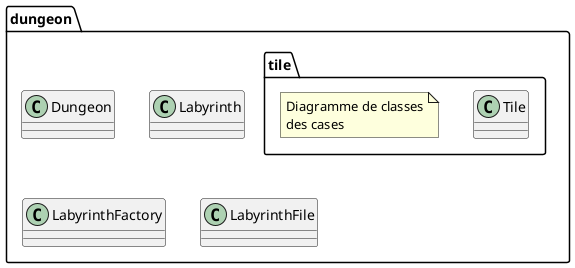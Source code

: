 @startuml

package dungeon{

    class Dungeon{

    }

    class Labyrinth{


    }

    class LabyrinthFactory{

    }

    class LabyrinthFile{

    }

    package tile{

    class Tile{

    }

    note "Diagramme de classes\ndes cases" as N1


    }

}



@enduml